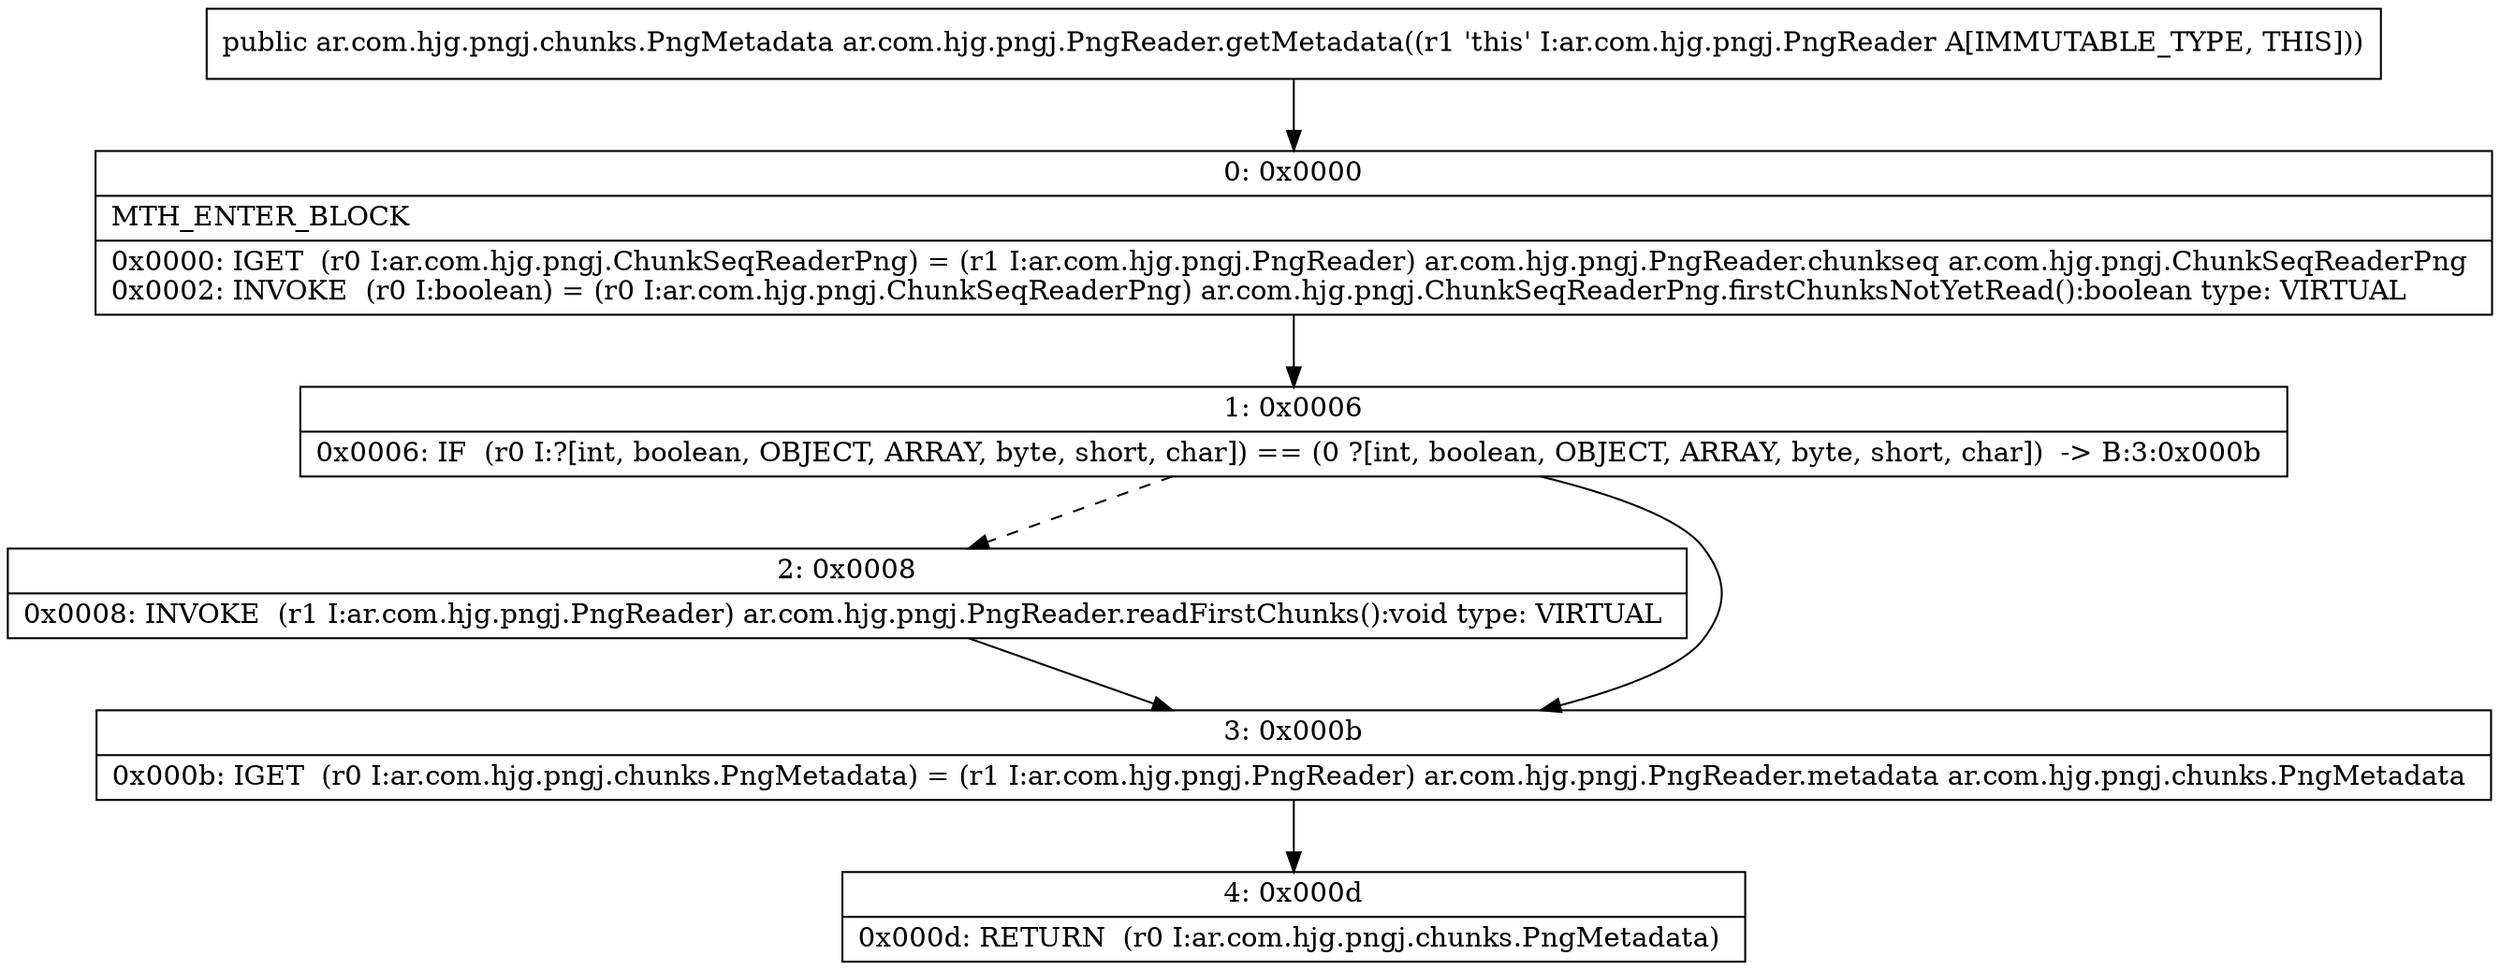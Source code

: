 digraph "CFG forar.com.hjg.pngj.PngReader.getMetadata()Lar\/com\/hjg\/pngj\/chunks\/PngMetadata;" {
Node_0 [shape=record,label="{0\:\ 0x0000|MTH_ENTER_BLOCK\l|0x0000: IGET  (r0 I:ar.com.hjg.pngj.ChunkSeqReaderPng) = (r1 I:ar.com.hjg.pngj.PngReader) ar.com.hjg.pngj.PngReader.chunkseq ar.com.hjg.pngj.ChunkSeqReaderPng \l0x0002: INVOKE  (r0 I:boolean) = (r0 I:ar.com.hjg.pngj.ChunkSeqReaderPng) ar.com.hjg.pngj.ChunkSeqReaderPng.firstChunksNotYetRead():boolean type: VIRTUAL \l}"];
Node_1 [shape=record,label="{1\:\ 0x0006|0x0006: IF  (r0 I:?[int, boolean, OBJECT, ARRAY, byte, short, char]) == (0 ?[int, boolean, OBJECT, ARRAY, byte, short, char])  \-\> B:3:0x000b \l}"];
Node_2 [shape=record,label="{2\:\ 0x0008|0x0008: INVOKE  (r1 I:ar.com.hjg.pngj.PngReader) ar.com.hjg.pngj.PngReader.readFirstChunks():void type: VIRTUAL \l}"];
Node_3 [shape=record,label="{3\:\ 0x000b|0x000b: IGET  (r0 I:ar.com.hjg.pngj.chunks.PngMetadata) = (r1 I:ar.com.hjg.pngj.PngReader) ar.com.hjg.pngj.PngReader.metadata ar.com.hjg.pngj.chunks.PngMetadata \l}"];
Node_4 [shape=record,label="{4\:\ 0x000d|0x000d: RETURN  (r0 I:ar.com.hjg.pngj.chunks.PngMetadata) \l}"];
MethodNode[shape=record,label="{public ar.com.hjg.pngj.chunks.PngMetadata ar.com.hjg.pngj.PngReader.getMetadata((r1 'this' I:ar.com.hjg.pngj.PngReader A[IMMUTABLE_TYPE, THIS])) }"];
MethodNode -> Node_0;
Node_0 -> Node_1;
Node_1 -> Node_2[style=dashed];
Node_1 -> Node_3;
Node_2 -> Node_3;
Node_3 -> Node_4;
}


